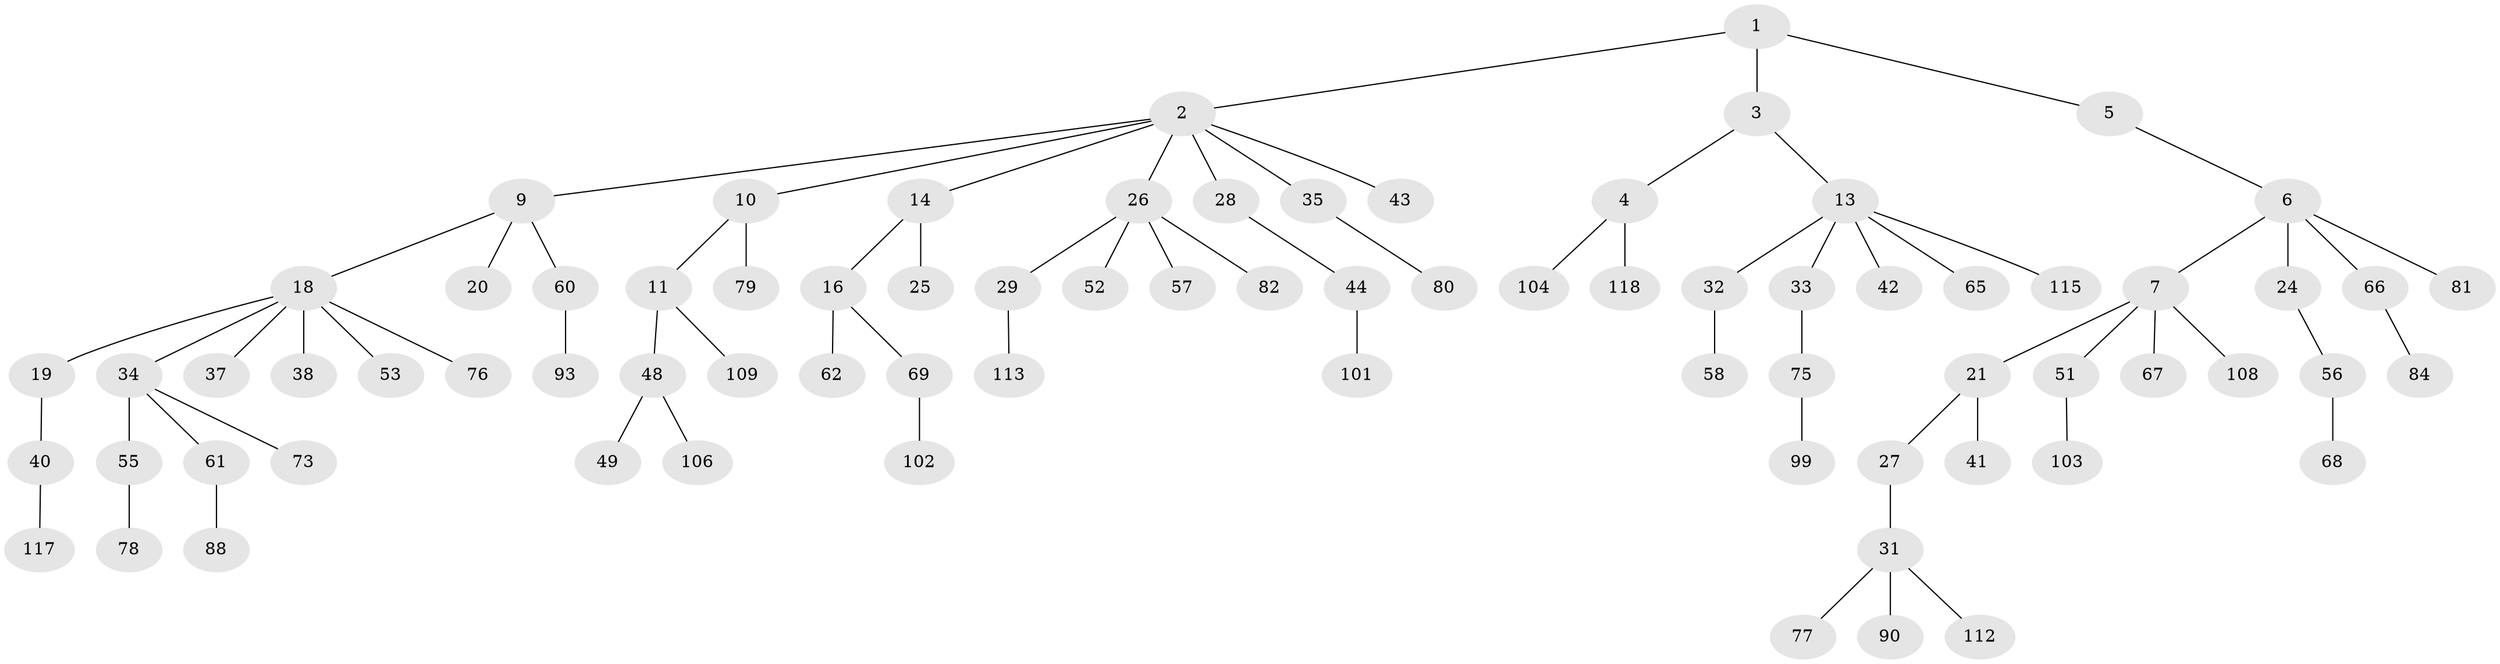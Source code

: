 // original degree distribution, {4: 0.07627118644067797, 5: 0.05084745762711865, 3: 0.0847457627118644, 6: 0.00847457627118644, 2: 0.288135593220339, 7: 0.00847457627118644, 1: 0.4830508474576271}
// Generated by graph-tools (version 1.1) at 2025/11/02/27/25 16:11:26]
// undirected, 78 vertices, 77 edges
graph export_dot {
graph [start="1"]
  node [color=gray90,style=filled];
  1 [super="+85"];
  2 [super="+8"];
  3 [super="+22"];
  4 [super="+12"];
  5 [super="+23"];
  6 [super="+94"];
  7 [super="+17"];
  9 [super="+92"];
  10 [super="+15"];
  11 [super="+59"];
  13 [super="+111"];
  14 [super="+97"];
  16 [super="+100"];
  18 [super="+30"];
  19 [super="+91"];
  20;
  21 [super="+36"];
  24;
  25 [super="+64"];
  26 [super="+45"];
  27 [super="+54"];
  28 [super="+116"];
  29 [super="+98"];
  31 [super="+50"];
  32;
  33 [super="+46"];
  34 [super="+70"];
  35 [super="+39"];
  37 [super="+47"];
  38;
  40;
  41 [super="+110"];
  42;
  43 [super="+71"];
  44 [super="+86"];
  48 [super="+89"];
  49;
  51;
  52;
  53;
  55 [super="+72"];
  56 [super="+63"];
  57;
  58 [super="+74"];
  60 [super="+87"];
  61;
  62 [super="+83"];
  65 [super="+96"];
  66;
  67 [super="+95"];
  68;
  69;
  73;
  75 [super="+105"];
  76;
  77;
  78;
  79;
  80;
  81 [super="+107"];
  82;
  84 [super="+114"];
  88;
  90;
  93;
  99;
  101;
  102;
  103;
  104;
  106;
  108;
  109;
  112;
  113;
  115;
  117;
  118;
  1 -- 2;
  1 -- 3;
  1 -- 5;
  2 -- 10;
  2 -- 28;
  2 -- 43;
  2 -- 35;
  2 -- 9;
  2 -- 26;
  2 -- 14;
  3 -- 4;
  3 -- 13;
  4 -- 118;
  4 -- 104;
  5 -- 6;
  6 -- 7;
  6 -- 24;
  6 -- 66;
  6 -- 81;
  7 -- 21;
  7 -- 67;
  7 -- 108;
  7 -- 51;
  9 -- 18;
  9 -- 20;
  9 -- 60;
  10 -- 11;
  10 -- 79;
  11 -- 48;
  11 -- 109;
  13 -- 32;
  13 -- 33;
  13 -- 42;
  13 -- 65;
  13 -- 115;
  14 -- 16;
  14 -- 25;
  16 -- 62;
  16 -- 69;
  18 -- 19;
  18 -- 34;
  18 -- 37;
  18 -- 76;
  18 -- 53;
  18 -- 38;
  19 -- 40;
  21 -- 27;
  21 -- 41;
  24 -- 56;
  26 -- 29;
  26 -- 57;
  26 -- 82;
  26 -- 52;
  27 -- 31;
  28 -- 44;
  29 -- 113;
  31 -- 90;
  31 -- 112;
  31 -- 77;
  32 -- 58;
  33 -- 75;
  34 -- 55;
  34 -- 61;
  34 -- 73;
  35 -- 80;
  40 -- 117;
  44 -- 101;
  48 -- 49;
  48 -- 106;
  51 -- 103;
  55 -- 78;
  56 -- 68;
  60 -- 93;
  61 -- 88;
  66 -- 84;
  69 -- 102;
  75 -- 99;
}
